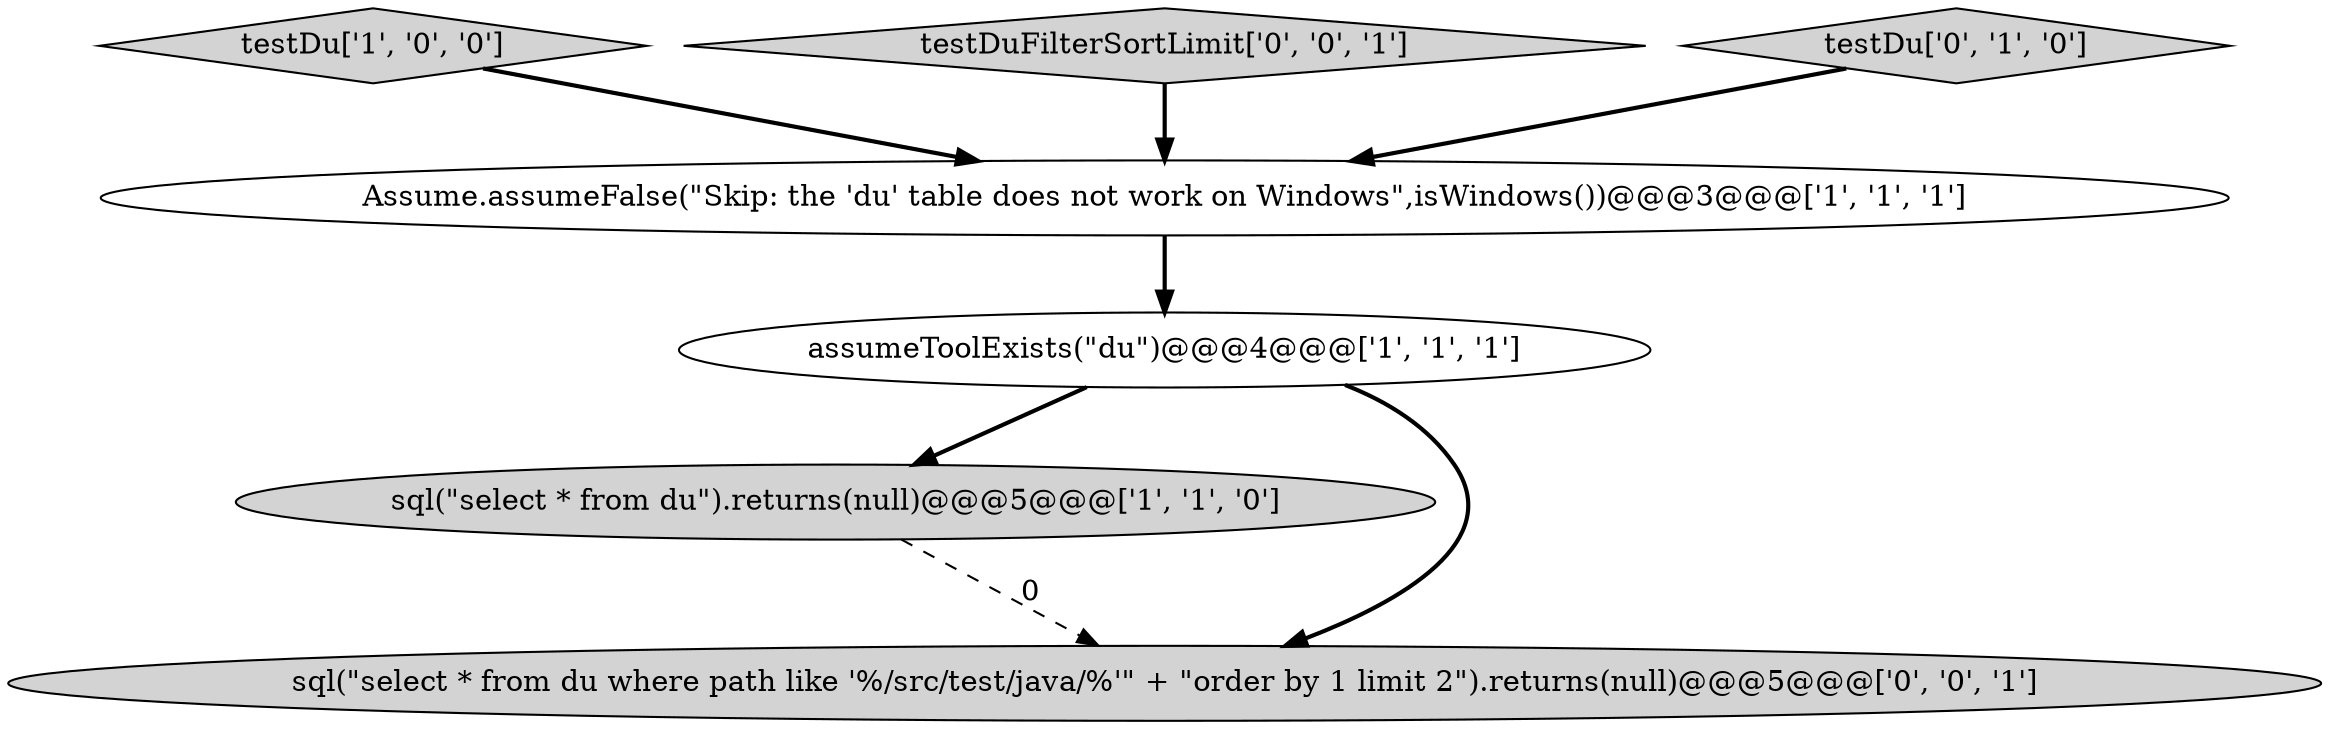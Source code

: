 digraph {
0 [style = filled, label = "sql(\"select * from du\").returns(null)@@@5@@@['1', '1', '0']", fillcolor = lightgray, shape = ellipse image = "AAA0AAABBB1BBB"];
2 [style = filled, label = "Assume.assumeFalse(\"Skip: the 'du' table does not work on Windows\",isWindows())@@@3@@@['1', '1', '1']", fillcolor = white, shape = ellipse image = "AAA0AAABBB1BBB"];
1 [style = filled, label = "testDu['1', '0', '0']", fillcolor = lightgray, shape = diamond image = "AAA0AAABBB1BBB"];
3 [style = filled, label = "assumeToolExists(\"du\")@@@4@@@['1', '1', '1']", fillcolor = white, shape = ellipse image = "AAA0AAABBB1BBB"];
5 [style = filled, label = "sql(\"select * from du where path like '%/src/test/java/%'\" + \"order by 1 limit 2\").returns(null)@@@5@@@['0', '0', '1']", fillcolor = lightgray, shape = ellipse image = "AAA0AAABBB3BBB"];
6 [style = filled, label = "testDuFilterSortLimit['0', '0', '1']", fillcolor = lightgray, shape = diamond image = "AAA0AAABBB3BBB"];
4 [style = filled, label = "testDu['0', '1', '0']", fillcolor = lightgray, shape = diamond image = "AAA0AAABBB2BBB"];
3->5 [style = bold, label=""];
1->2 [style = bold, label=""];
4->2 [style = bold, label=""];
0->5 [style = dashed, label="0"];
3->0 [style = bold, label=""];
2->3 [style = bold, label=""];
6->2 [style = bold, label=""];
}
